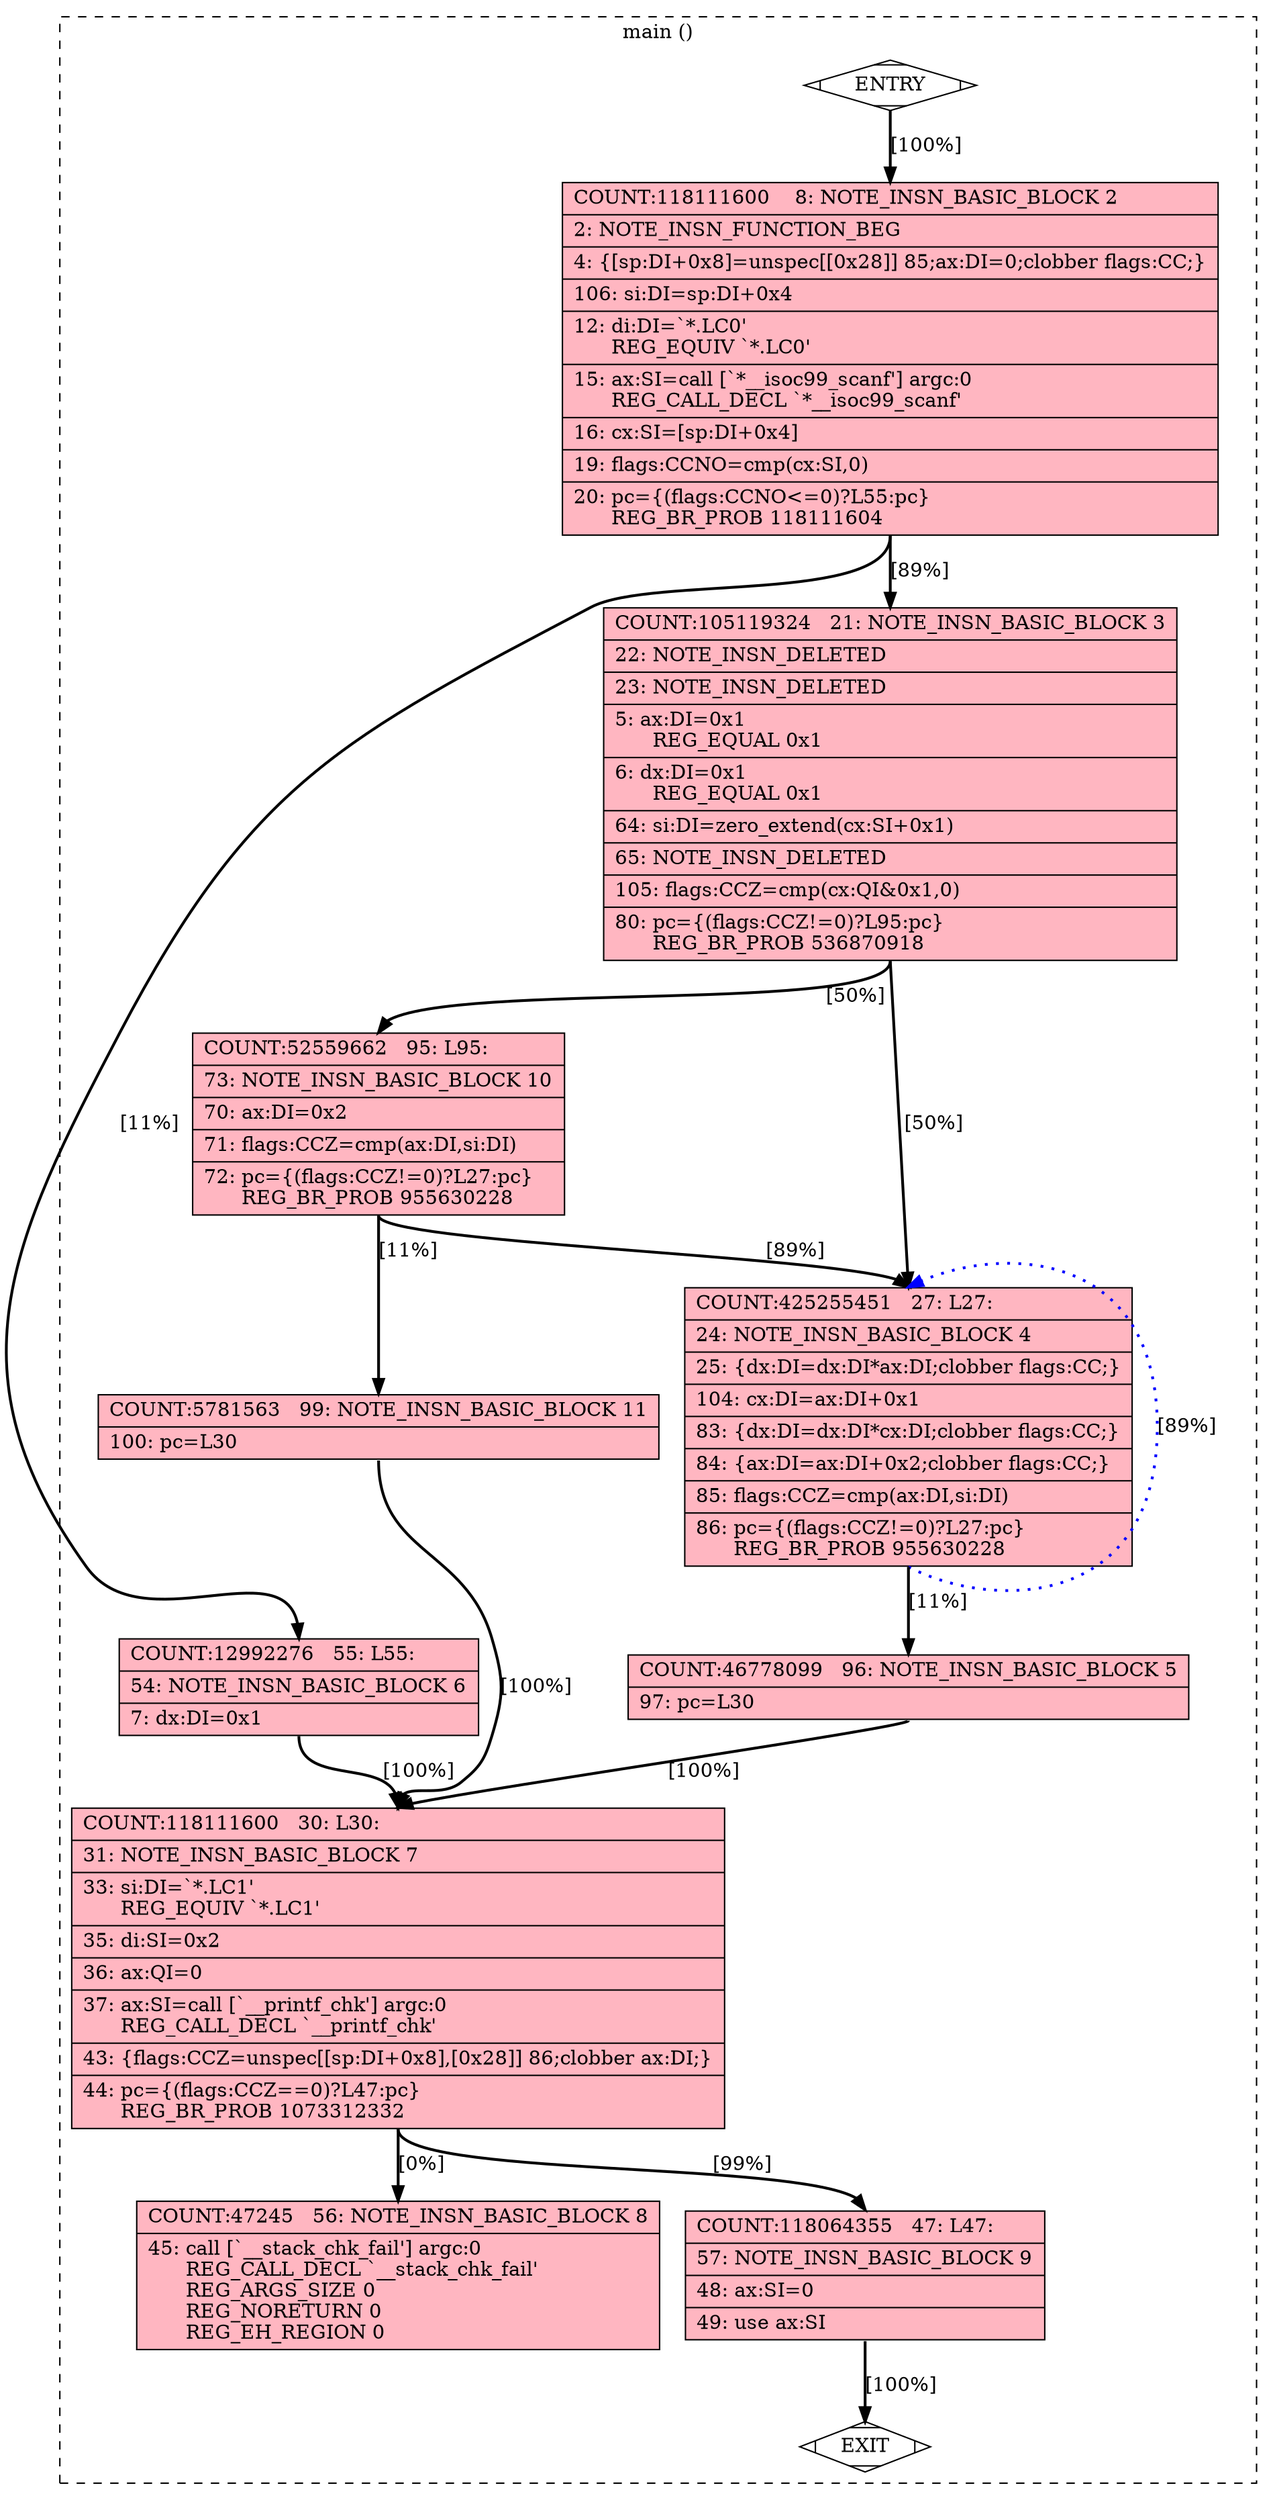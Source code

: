 digraph "main.c.309r.ree" {
overlap=false;
subgraph "cluster_main" {
	style="dashed";
	color="black";
	label="main ()";
	fn_23_basic_block_0 [shape=Mdiamond,style=filled,fillcolor=white,label="ENTRY"];

	fn_23_basic_block_2 [shape=record,style=filled,fillcolor=lightpink,label="{COUNT:118111600\ \ \ \ 8:\ NOTE_INSN_BASIC_BLOCK\ 2\l\
|\ \ \ \ 2:\ NOTE_INSN_FUNCTION_BEG\l\
|\ \ \ \ 4:\ \{[sp:DI+0x8]=unspec[[0x28]]\ 85;ax:DI=0;clobber\ flags:CC;\}\l\
|\ \ 106:\ si:DI=sp:DI+0x4\l\
|\ \ \ 12:\ di:DI=`*.LC0'\l\
\ \ \ \ \ \ REG_EQUIV\ `*.LC0'\l\
|\ \ \ 15:\ ax:SI=call\ [`*__isoc99_scanf']\ argc:0\l\
\ \ \ \ \ \ REG_CALL_DECL\ `*__isoc99_scanf'\l\
|\ \ \ 16:\ cx:SI=[sp:DI+0x4]\l\
|\ \ \ 19:\ flags:CCNO=cmp(cx:SI,0)\l\
|\ \ \ 20:\ pc=\{(flags:CCNO\<=0)?L55:pc\}\l\
\ \ \ \ \ \ REG_BR_PROB\ 118111604\l\
}"];

	fn_23_basic_block_6 [shape=record,style=filled,fillcolor=lightpink,label="{COUNT:12992276\ \ \ 55:\ L55:\l\
|\ \ \ 54:\ NOTE_INSN_BASIC_BLOCK\ 6\l\
|\ \ \ \ 7:\ dx:DI=0x1\l\
}"];

	fn_23_basic_block_3 [shape=record,style=filled,fillcolor=lightpink,label="{COUNT:105119324\ \ \ 21:\ NOTE_INSN_BASIC_BLOCK\ 3\l\
|\ \ \ 22:\ NOTE_INSN_DELETED\l\
|\ \ \ 23:\ NOTE_INSN_DELETED\l\
|\ \ \ \ 5:\ ax:DI=0x1\l\
\ \ \ \ \ \ REG_EQUAL\ 0x1\l\
|\ \ \ \ 6:\ dx:DI=0x1\l\
\ \ \ \ \ \ REG_EQUAL\ 0x1\l\
|\ \ \ 64:\ si:DI=zero_extend(cx:SI+0x1)\l\
|\ \ \ 65:\ NOTE_INSN_DELETED\l\
|\ \ 105:\ flags:CCZ=cmp(cx:QI&0x1,0)\l\
|\ \ \ 80:\ pc=\{(flags:CCZ!=0)?L95:pc\}\l\
\ \ \ \ \ \ REG_BR_PROB\ 536870918\l\
}"];

	fn_23_basic_block_10 [shape=record,style=filled,fillcolor=lightpink,label="{COUNT:52559662\ \ \ 95:\ L95:\l\
|\ \ \ 73:\ NOTE_INSN_BASIC_BLOCK\ 10\l\
|\ \ \ 70:\ ax:DI=0x2\l\
|\ \ \ 71:\ flags:CCZ=cmp(ax:DI,si:DI)\l\
|\ \ \ 72:\ pc=\{(flags:CCZ!=0)?L27:pc\}\l\
\ \ \ \ \ \ REG_BR_PROB\ 955630228\l\
}"];

	fn_23_basic_block_11 [shape=record,style=filled,fillcolor=lightpink,label="{COUNT:5781563\ \ \ 99:\ NOTE_INSN_BASIC_BLOCK\ 11\l\
|\ \ 100:\ pc=L30\l\
}"];

	fn_23_basic_block_4 [shape=record,style=filled,fillcolor=lightpink,label="{COUNT:425255451\ \ \ 27:\ L27:\l\
|\ \ \ 24:\ NOTE_INSN_BASIC_BLOCK\ 4\l\
|\ \ \ 25:\ \{dx:DI=dx:DI*ax:DI;clobber\ flags:CC;\}\l\
|\ \ 104:\ cx:DI=ax:DI+0x1\l\
|\ \ \ 83:\ \{dx:DI=dx:DI*cx:DI;clobber\ flags:CC;\}\l\
|\ \ \ 84:\ \{ax:DI=ax:DI+0x2;clobber\ flags:CC;\}\l\
|\ \ \ 85:\ flags:CCZ=cmp(ax:DI,si:DI)\l\
|\ \ \ 86:\ pc=\{(flags:CCZ!=0)?L27:pc\}\l\
\ \ \ \ \ \ REG_BR_PROB\ 955630228\l\
}"];

	fn_23_basic_block_5 [shape=record,style=filled,fillcolor=lightpink,label="{COUNT:46778099\ \ \ 96:\ NOTE_INSN_BASIC_BLOCK\ 5\l\
|\ \ \ 97:\ pc=L30\l\
}"];

	fn_23_basic_block_7 [shape=record,style=filled,fillcolor=lightpink,label="{COUNT:118111600\ \ \ 30:\ L30:\l\
|\ \ \ 31:\ NOTE_INSN_BASIC_BLOCK\ 7\l\
|\ \ \ 33:\ si:DI=`*.LC1'\l\
\ \ \ \ \ \ REG_EQUIV\ `*.LC1'\l\
|\ \ \ 35:\ di:SI=0x2\l\
|\ \ \ 36:\ ax:QI=0\l\
|\ \ \ 37:\ ax:SI=call\ [`__printf_chk']\ argc:0\l\
\ \ \ \ \ \ REG_CALL_DECL\ `__printf_chk'\l\
|\ \ \ 43:\ \{flags:CCZ=unspec[[sp:DI+0x8],[0x28]]\ 86;clobber\ ax:DI;\}\l\
|\ \ \ 44:\ pc=\{(flags:CCZ==0)?L47:pc\}\l\
\ \ \ \ \ \ REG_BR_PROB\ 1073312332\l\
}"];

	fn_23_basic_block_8 [shape=record,style=filled,fillcolor=lightpink,label="{COUNT:47245\ \ \ 56:\ NOTE_INSN_BASIC_BLOCK\ 8\l\
|\ \ \ 45:\ call\ [`__stack_chk_fail']\ argc:0\l\
\ \ \ \ \ \ REG_CALL_DECL\ `__stack_chk_fail'\l\
\ \ \ \ \ \ REG_ARGS_SIZE\ 0\l\
\ \ \ \ \ \ REG_NORETURN\ 0\l\
\ \ \ \ \ \ REG_EH_REGION\ 0\l\
}"];

	fn_23_basic_block_9 [shape=record,style=filled,fillcolor=lightpink,label="{COUNT:118064355\ \ \ 47:\ L47:\l\
|\ \ \ 57:\ NOTE_INSN_BASIC_BLOCK\ 9\l\
|\ \ \ 48:\ ax:SI=0\l\
|\ \ \ 49:\ use\ ax:SI\l\
}"];

	fn_23_basic_block_1 [shape=Mdiamond,style=filled,fillcolor=white,label="EXIT"];

	fn_23_basic_block_0:s -> fn_23_basic_block_2:n [style="solid,bold",color=black,weight=100,constraint=true,label="[100%]"];
	fn_23_basic_block_2:s -> fn_23_basic_block_3:n [style="solid,bold",color=black,weight=100,constraint=true,label="[89%]"];
	fn_23_basic_block_2:s -> fn_23_basic_block_6:n [style="solid,bold",color=black,weight=10,constraint=true,label="[11%]"];
	fn_23_basic_block_3:s -> fn_23_basic_block_10:n [style="solid,bold",color=black,weight=10,constraint=true,label="[50%]"];
	fn_23_basic_block_3:s -> fn_23_basic_block_4:n [style="solid,bold",color=black,weight=100,constraint=true,label="[50%]"];
	fn_23_basic_block_4:s -> fn_23_basic_block_4:n [style="dotted,bold",color=blue,weight=10,constraint=false,label="[89%]"];
	fn_23_basic_block_4:s -> fn_23_basic_block_5:n [style="solid,bold",color=black,weight=100,constraint=true,label="[11%]"];
	fn_23_basic_block_5:s -> fn_23_basic_block_7:n [style="solid,bold",color=black,weight=10,constraint=true,label="[100%]"];
	fn_23_basic_block_6:s -> fn_23_basic_block_7:n [style="solid,bold",color=black,weight=100,constraint=true,label="[100%]"];
	fn_23_basic_block_7:s -> fn_23_basic_block_9:n [style="solid,bold",color=black,weight=10,constraint=true,label="[99%]"];
	fn_23_basic_block_7:s -> fn_23_basic_block_8:n [style="solid,bold",color=black,weight=100,constraint=true,label="[0%]"];
	fn_23_basic_block_9:s -> fn_23_basic_block_1:n [style="solid,bold",color=black,weight=100,constraint=true,label="[100%]"];
	fn_23_basic_block_10:s -> fn_23_basic_block_4:n [style="solid,bold",color=black,weight=10,constraint=true,label="[89%]"];
	fn_23_basic_block_10:s -> fn_23_basic_block_11:n [style="solid,bold",color=black,weight=100,constraint=true,label="[11%]"];
	fn_23_basic_block_11:s -> fn_23_basic_block_7:n [style="solid,bold",color=black,weight=10,constraint=true,label="[100%]"];
	fn_23_basic_block_0:s -> fn_23_basic_block_1:n [style="invis",constraint=true];
}
}
